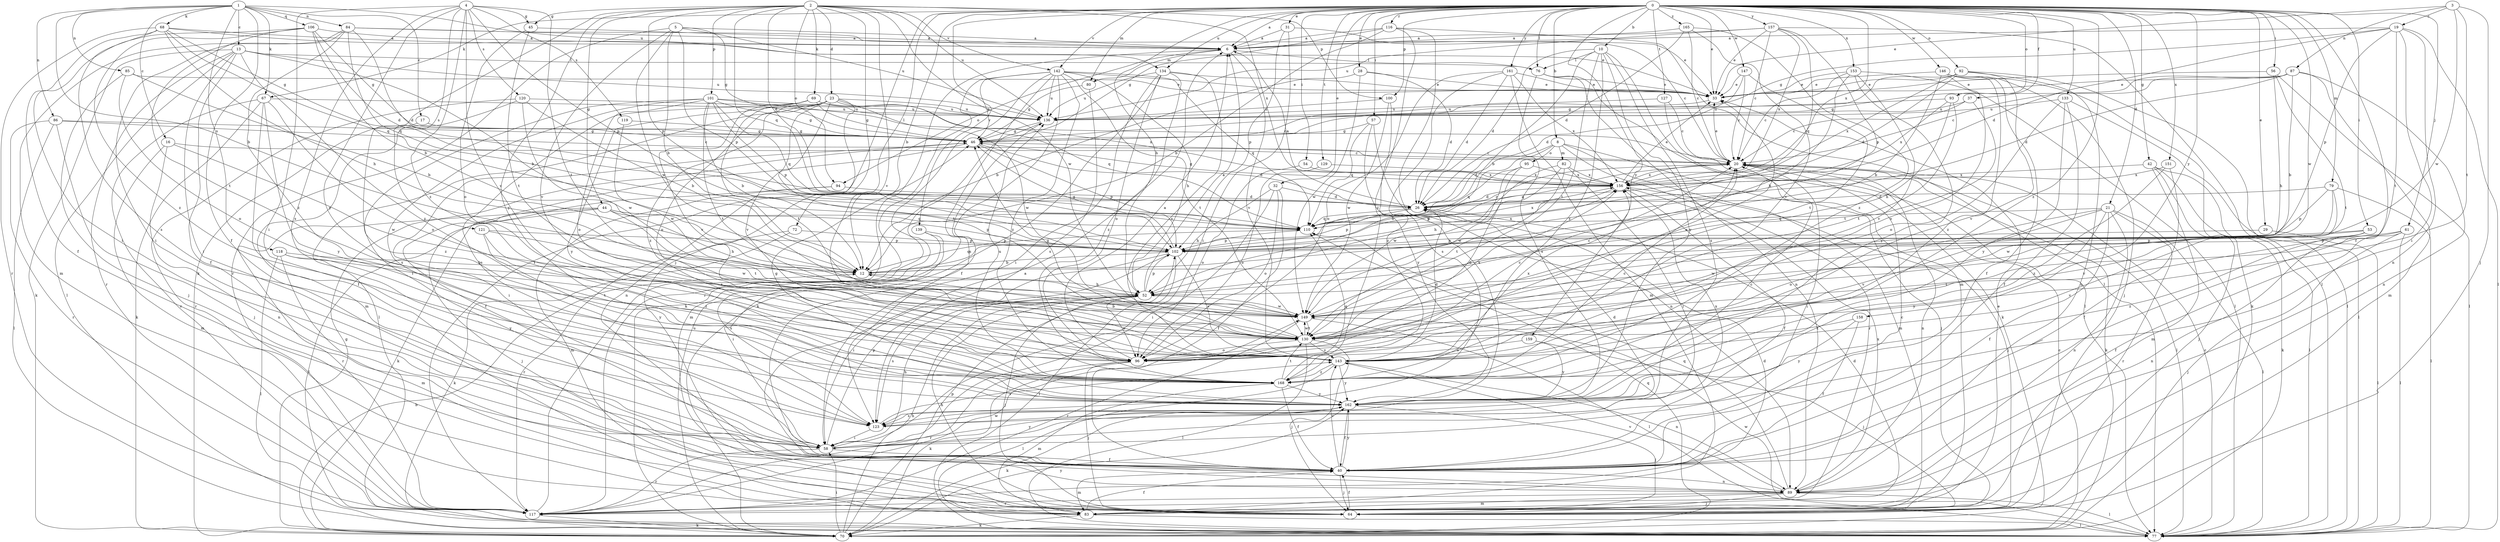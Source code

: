 strict digraph  {
0;
1;
2;
3;
4;
5;
6;
8;
10;
12;
13;
16;
17;
19;
20;
21;
23;
26;
28;
29;
31;
32;
33;
37;
40;
42;
44;
45;
46;
52;
53;
54;
56;
57;
58;
61;
64;
67;
68;
69;
70;
72;
76;
77;
79;
80;
82;
83;
84;
85;
86;
87;
89;
92;
93;
94;
95;
96;
100;
101;
102;
106;
110;
116;
117;
118;
119;
120;
121;
123;
127;
129;
130;
133;
134;
136;
139;
142;
143;
146;
147;
149;
151;
153;
156;
157;
158;
159;
161;
162;
165;
168;
0 -> 6  [label=a];
0 -> 8  [label=b];
0 -> 10  [label=b];
0 -> 12  [label=b];
0 -> 21  [label=d];
0 -> 28  [label=e];
0 -> 29  [label=e];
0 -> 31  [label=e];
0 -> 32  [label=e];
0 -> 33  [label=e];
0 -> 37  [label=f];
0 -> 40  [label=f];
0 -> 42  [label=g];
0 -> 52  [label=h];
0 -> 53  [label=i];
0 -> 54  [label=i];
0 -> 56  [label=i];
0 -> 57  [label=i];
0 -> 61  [label=j];
0 -> 67  [label=k];
0 -> 72  [label=l];
0 -> 76  [label=l];
0 -> 79  [label=m];
0 -> 80  [label=m];
0 -> 92  [label=o];
0 -> 93  [label=o];
0 -> 100  [label=p];
0 -> 116  [label=r];
0 -> 117  [label=r];
0 -> 127  [label=t];
0 -> 129  [label=t];
0 -> 133  [label=u];
0 -> 134  [label=u];
0 -> 139  [label=v];
0 -> 142  [label=v];
0 -> 146  [label=w];
0 -> 147  [label=w];
0 -> 149  [label=w];
0 -> 151  [label=x];
0 -> 153  [label=x];
0 -> 156  [label=x];
0 -> 157  [label=y];
0 -> 158  [label=y];
0 -> 159  [label=y];
0 -> 161  [label=y];
0 -> 165  [label=z];
0 -> 168  [label=z];
1 -> 12  [label=b];
1 -> 13  [label=c];
1 -> 16  [label=c];
1 -> 17  [label=c];
1 -> 40  [label=f];
1 -> 67  [label=k];
1 -> 68  [label=k];
1 -> 84  [label=n];
1 -> 85  [label=n];
1 -> 86  [label=n];
1 -> 106  [label=q];
1 -> 118  [label=s];
1 -> 134  [label=u];
2 -> 23  [label=d];
2 -> 26  [label=d];
2 -> 44  [label=g];
2 -> 45  [label=g];
2 -> 64  [label=j];
2 -> 69  [label=k];
2 -> 70  [label=k];
2 -> 94  [label=o];
2 -> 100  [label=p];
2 -> 101  [label=p];
2 -> 102  [label=p];
2 -> 110  [label=q];
2 -> 136  [label=u];
2 -> 142  [label=v];
2 -> 143  [label=v];
2 -> 149  [label=w];
2 -> 156  [label=x];
2 -> 162  [label=y];
3 -> 19  [label=c];
3 -> 33  [label=e];
3 -> 64  [label=j];
3 -> 87  [label=n];
3 -> 130  [label=t];
3 -> 149  [label=w];
4 -> 45  [label=g];
4 -> 58  [label=i];
4 -> 102  [label=p];
4 -> 119  [label=s];
4 -> 120  [label=s];
4 -> 121  [label=s];
4 -> 123  [label=s];
4 -> 130  [label=t];
4 -> 143  [label=v];
4 -> 162  [label=y];
4 -> 168  [label=z];
5 -> 6  [label=a];
5 -> 12  [label=b];
5 -> 46  [label=g];
5 -> 102  [label=p];
5 -> 117  [label=r];
5 -> 136  [label=u];
5 -> 143  [label=v];
5 -> 149  [label=w];
6 -> 76  [label=l];
6 -> 80  [label=m];
6 -> 94  [label=o];
6 -> 143  [label=v];
8 -> 26  [label=d];
8 -> 52  [label=h];
8 -> 64  [label=j];
8 -> 82  [label=m];
8 -> 83  [label=m];
8 -> 95  [label=o];
8 -> 117  [label=r];
10 -> 12  [label=b];
10 -> 26  [label=d];
10 -> 76  [label=l];
10 -> 83  [label=m];
10 -> 123  [label=s];
10 -> 130  [label=t];
10 -> 162  [label=y];
10 -> 168  [label=z];
12 -> 52  [label=h];
12 -> 110  [label=q];
13 -> 12  [label=b];
13 -> 40  [label=f];
13 -> 58  [label=i];
13 -> 70  [label=k];
13 -> 76  [label=l];
13 -> 77  [label=l];
13 -> 117  [label=r];
13 -> 136  [label=u];
13 -> 168  [label=z];
16 -> 20  [label=c];
16 -> 83  [label=m];
16 -> 89  [label=n];
16 -> 149  [label=w];
17 -> 46  [label=g];
17 -> 168  [label=z];
19 -> 6  [label=a];
19 -> 26  [label=d];
19 -> 46  [label=g];
19 -> 58  [label=i];
19 -> 77  [label=l];
19 -> 89  [label=n];
19 -> 102  [label=p];
19 -> 130  [label=t];
20 -> 33  [label=e];
20 -> 58  [label=i];
20 -> 70  [label=k];
20 -> 77  [label=l];
20 -> 89  [label=n];
20 -> 110  [label=q];
20 -> 156  [label=x];
21 -> 40  [label=f];
21 -> 77  [label=l];
21 -> 89  [label=n];
21 -> 96  [label=o];
21 -> 110  [label=q];
21 -> 117  [label=r];
21 -> 143  [label=v];
21 -> 162  [label=y];
23 -> 77  [label=l];
23 -> 89  [label=n];
23 -> 96  [label=o];
23 -> 110  [label=q];
23 -> 130  [label=t];
23 -> 136  [label=u];
23 -> 143  [label=v];
23 -> 149  [label=w];
23 -> 162  [label=y];
23 -> 168  [label=z];
26 -> 6  [label=a];
26 -> 102  [label=p];
26 -> 110  [label=q];
28 -> 12  [label=b];
28 -> 26  [label=d];
28 -> 33  [label=e];
28 -> 149  [label=w];
29 -> 77  [label=l];
29 -> 102  [label=p];
31 -> 6  [label=a];
31 -> 20  [label=c];
31 -> 58  [label=i];
31 -> 102  [label=p];
32 -> 26  [label=d];
32 -> 40  [label=f];
32 -> 52  [label=h];
32 -> 58  [label=i];
32 -> 96  [label=o];
33 -> 136  [label=u];
37 -> 20  [label=c];
37 -> 130  [label=t];
37 -> 136  [label=u];
40 -> 20  [label=c];
40 -> 64  [label=j];
40 -> 83  [label=m];
40 -> 89  [label=n];
40 -> 143  [label=v];
40 -> 162  [label=y];
42 -> 64  [label=j];
42 -> 70  [label=k];
42 -> 77  [label=l];
42 -> 83  [label=m];
42 -> 156  [label=x];
44 -> 52  [label=h];
44 -> 64  [label=j];
44 -> 77  [label=l];
44 -> 102  [label=p];
44 -> 110  [label=q];
44 -> 117  [label=r];
44 -> 130  [label=t];
45 -> 6  [label=a];
45 -> 96  [label=o];
45 -> 130  [label=t];
46 -> 20  [label=c];
46 -> 26  [label=d];
46 -> 40  [label=f];
46 -> 58  [label=i];
46 -> 102  [label=p];
52 -> 6  [label=a];
52 -> 64  [label=j];
52 -> 96  [label=o];
52 -> 102  [label=p];
52 -> 123  [label=s];
52 -> 149  [label=w];
53 -> 89  [label=n];
53 -> 102  [label=p];
53 -> 143  [label=v];
53 -> 149  [label=w];
53 -> 168  [label=z];
54 -> 96  [label=o];
54 -> 156  [label=x];
56 -> 33  [label=e];
56 -> 52  [label=h];
56 -> 77  [label=l];
56 -> 130  [label=t];
57 -> 46  [label=g];
57 -> 89  [label=n];
57 -> 110  [label=q];
57 -> 162  [label=y];
58 -> 40  [label=f];
58 -> 52  [label=h];
58 -> 102  [label=p];
58 -> 117  [label=r];
58 -> 162  [label=y];
61 -> 40  [label=f];
61 -> 64  [label=j];
61 -> 77  [label=l];
61 -> 102  [label=p];
61 -> 130  [label=t];
64 -> 40  [label=f];
64 -> 52  [label=h];
67 -> 40  [label=f];
67 -> 70  [label=k];
67 -> 96  [label=o];
67 -> 117  [label=r];
67 -> 136  [label=u];
67 -> 162  [label=y];
68 -> 6  [label=a];
68 -> 33  [label=e];
68 -> 40  [label=f];
68 -> 46  [label=g];
68 -> 52  [label=h];
68 -> 110  [label=q];
68 -> 117  [label=r];
68 -> 123  [label=s];
69 -> 46  [label=g];
69 -> 123  [label=s];
69 -> 130  [label=t];
69 -> 136  [label=u];
69 -> 143  [label=v];
69 -> 156  [label=x];
70 -> 12  [label=b];
70 -> 20  [label=c];
70 -> 46  [label=g];
70 -> 52  [label=h];
70 -> 58  [label=i];
70 -> 102  [label=p];
70 -> 110  [label=q];
70 -> 136  [label=u];
70 -> 162  [label=y];
72 -> 70  [label=k];
72 -> 102  [label=p];
72 -> 117  [label=r];
76 -> 33  [label=e];
76 -> 77  [label=l];
76 -> 89  [label=n];
76 -> 123  [label=s];
77 -> 20  [label=c];
77 -> 149  [label=w];
79 -> 26  [label=d];
79 -> 77  [label=l];
79 -> 102  [label=p];
79 -> 143  [label=v];
79 -> 149  [label=w];
80 -> 46  [label=g];
80 -> 123  [label=s];
82 -> 52  [label=h];
82 -> 58  [label=i];
82 -> 130  [label=t];
82 -> 149  [label=w];
82 -> 156  [label=x];
83 -> 26  [label=d];
83 -> 33  [label=e];
83 -> 40  [label=f];
83 -> 70  [label=k];
83 -> 77  [label=l];
84 -> 6  [label=a];
84 -> 26  [label=d];
84 -> 33  [label=e];
84 -> 58  [label=i];
84 -> 83  [label=m];
84 -> 110  [label=q];
84 -> 168  [label=z];
85 -> 12  [label=b];
85 -> 33  [label=e];
85 -> 64  [label=j];
85 -> 96  [label=o];
86 -> 20  [label=c];
86 -> 46  [label=g];
86 -> 64  [label=j];
86 -> 77  [label=l];
86 -> 117  [label=r];
87 -> 12  [label=b];
87 -> 20  [label=c];
87 -> 26  [label=d];
87 -> 33  [label=e];
87 -> 46  [label=g];
87 -> 83  [label=m];
87 -> 89  [label=n];
89 -> 6  [label=a];
89 -> 64  [label=j];
89 -> 77  [label=l];
89 -> 83  [label=m];
89 -> 110  [label=q];
89 -> 117  [label=r];
89 -> 143  [label=v];
89 -> 156  [label=x];
92 -> 26  [label=d];
92 -> 33  [label=e];
92 -> 46  [label=g];
92 -> 77  [label=l];
92 -> 89  [label=n];
92 -> 143  [label=v];
92 -> 156  [label=x];
93 -> 52  [label=h];
93 -> 130  [label=t];
93 -> 136  [label=u];
93 -> 156  [label=x];
94 -> 26  [label=d];
94 -> 70  [label=k];
94 -> 83  [label=m];
95 -> 96  [label=o];
95 -> 110  [label=q];
95 -> 149  [label=w];
95 -> 156  [label=x];
96 -> 6  [label=a];
96 -> 20  [label=c];
96 -> 33  [label=e];
96 -> 64  [label=j];
96 -> 70  [label=k];
96 -> 117  [label=r];
100 -> 136  [label=u];
100 -> 149  [label=w];
100 -> 168  [label=z];
101 -> 12  [label=b];
101 -> 20  [label=c];
101 -> 46  [label=g];
101 -> 58  [label=i];
101 -> 96  [label=o];
101 -> 102  [label=p];
101 -> 110  [label=q];
101 -> 123  [label=s];
101 -> 130  [label=t];
101 -> 136  [label=u];
102 -> 12  [label=b];
102 -> 46  [label=g];
102 -> 58  [label=i];
102 -> 77  [label=l];
102 -> 143  [label=v];
102 -> 156  [label=x];
106 -> 6  [label=a];
106 -> 12  [label=b];
106 -> 26  [label=d];
106 -> 46  [label=g];
106 -> 58  [label=i];
106 -> 130  [label=t];
106 -> 168  [label=z];
110 -> 20  [label=c];
110 -> 102  [label=p];
110 -> 156  [label=x];
116 -> 6  [label=a];
116 -> 12  [label=b];
116 -> 46  [label=g];
116 -> 77  [label=l];
116 -> 162  [label=y];
116 -> 168  [label=z];
117 -> 6  [label=a];
117 -> 26  [label=d];
117 -> 70  [label=k];
117 -> 149  [label=w];
118 -> 12  [label=b];
118 -> 77  [label=l];
118 -> 83  [label=m];
118 -> 130  [label=t];
118 -> 162  [label=y];
119 -> 46  [label=g];
119 -> 149  [label=w];
120 -> 12  [label=b];
120 -> 83  [label=m];
120 -> 117  [label=r];
120 -> 136  [label=u];
120 -> 149  [label=w];
121 -> 102  [label=p];
121 -> 149  [label=w];
121 -> 162  [label=y];
121 -> 168  [label=z];
123 -> 26  [label=d];
123 -> 58  [label=i];
123 -> 143  [label=v];
123 -> 156  [label=x];
127 -> 20  [label=c];
127 -> 70  [label=k];
127 -> 136  [label=u];
129 -> 96  [label=o];
129 -> 156  [label=x];
130 -> 12  [label=b];
130 -> 46  [label=g];
130 -> 64  [label=j];
130 -> 77  [label=l];
130 -> 96  [label=o];
130 -> 143  [label=v];
130 -> 149  [label=w];
130 -> 156  [label=x];
133 -> 40  [label=f];
133 -> 77  [label=l];
133 -> 96  [label=o];
133 -> 136  [label=u];
133 -> 162  [label=y];
134 -> 33  [label=e];
134 -> 58  [label=i];
134 -> 70  [label=k];
134 -> 96  [label=o];
134 -> 136  [label=u];
134 -> 143  [label=v];
134 -> 168  [label=z];
136 -> 46  [label=g];
136 -> 83  [label=m];
139 -> 58  [label=i];
139 -> 102  [label=p];
139 -> 123  [label=s];
142 -> 33  [label=e];
142 -> 40  [label=f];
142 -> 46  [label=g];
142 -> 52  [label=h];
142 -> 70  [label=k];
142 -> 110  [label=q];
142 -> 117  [label=r];
142 -> 123  [label=s];
142 -> 130  [label=t];
142 -> 136  [label=u];
142 -> 168  [label=z];
143 -> 26  [label=d];
143 -> 77  [label=l];
143 -> 89  [label=n];
143 -> 156  [label=x];
143 -> 162  [label=y];
143 -> 168  [label=z];
146 -> 12  [label=b];
146 -> 33  [label=e];
146 -> 40  [label=f];
146 -> 64  [label=j];
146 -> 70  [label=k];
146 -> 96  [label=o];
146 -> 168  [label=z];
147 -> 20  [label=c];
147 -> 26  [label=d];
147 -> 33  [label=e];
147 -> 130  [label=t];
149 -> 20  [label=c];
149 -> 77  [label=l];
149 -> 117  [label=r];
149 -> 130  [label=t];
151 -> 40  [label=f];
151 -> 156  [label=x];
151 -> 168  [label=z];
153 -> 20  [label=c];
153 -> 33  [label=e];
153 -> 52  [label=h];
153 -> 77  [label=l];
153 -> 143  [label=v];
153 -> 162  [label=y];
156 -> 26  [label=d];
156 -> 33  [label=e];
156 -> 40  [label=f];
156 -> 46  [label=g];
156 -> 64  [label=j];
156 -> 102  [label=p];
157 -> 6  [label=a];
157 -> 20  [label=c];
157 -> 33  [label=e];
157 -> 77  [label=l];
157 -> 102  [label=p];
157 -> 110  [label=q];
157 -> 136  [label=u];
157 -> 156  [label=x];
158 -> 40  [label=f];
158 -> 130  [label=t];
158 -> 162  [label=y];
159 -> 64  [label=j];
159 -> 96  [label=o];
159 -> 162  [label=y];
161 -> 26  [label=d];
161 -> 33  [label=e];
161 -> 83  [label=m];
161 -> 96  [label=o];
161 -> 123  [label=s];
161 -> 156  [label=x];
162 -> 20  [label=c];
162 -> 40  [label=f];
162 -> 46  [label=g];
162 -> 64  [label=j];
162 -> 70  [label=k];
162 -> 123  [label=s];
165 -> 6  [label=a];
165 -> 20  [label=c];
165 -> 26  [label=d];
165 -> 143  [label=v];
165 -> 168  [label=z];
168 -> 20  [label=c];
168 -> 40  [label=f];
168 -> 83  [label=m];
168 -> 110  [label=q];
168 -> 130  [label=t];
168 -> 136  [label=u];
168 -> 162  [label=y];
}
